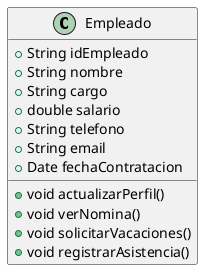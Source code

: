 @startuml
class Empleado {
  +String idEmpleado
  +String nombre
  +String cargo
  +double salario
  +String telefono
  +String email
  +Date fechaContratacion
  +void actualizarPerfil()
  +void verNomina()
  +void solicitarVacaciones()
  +void registrarAsistencia()
}
@enduml
